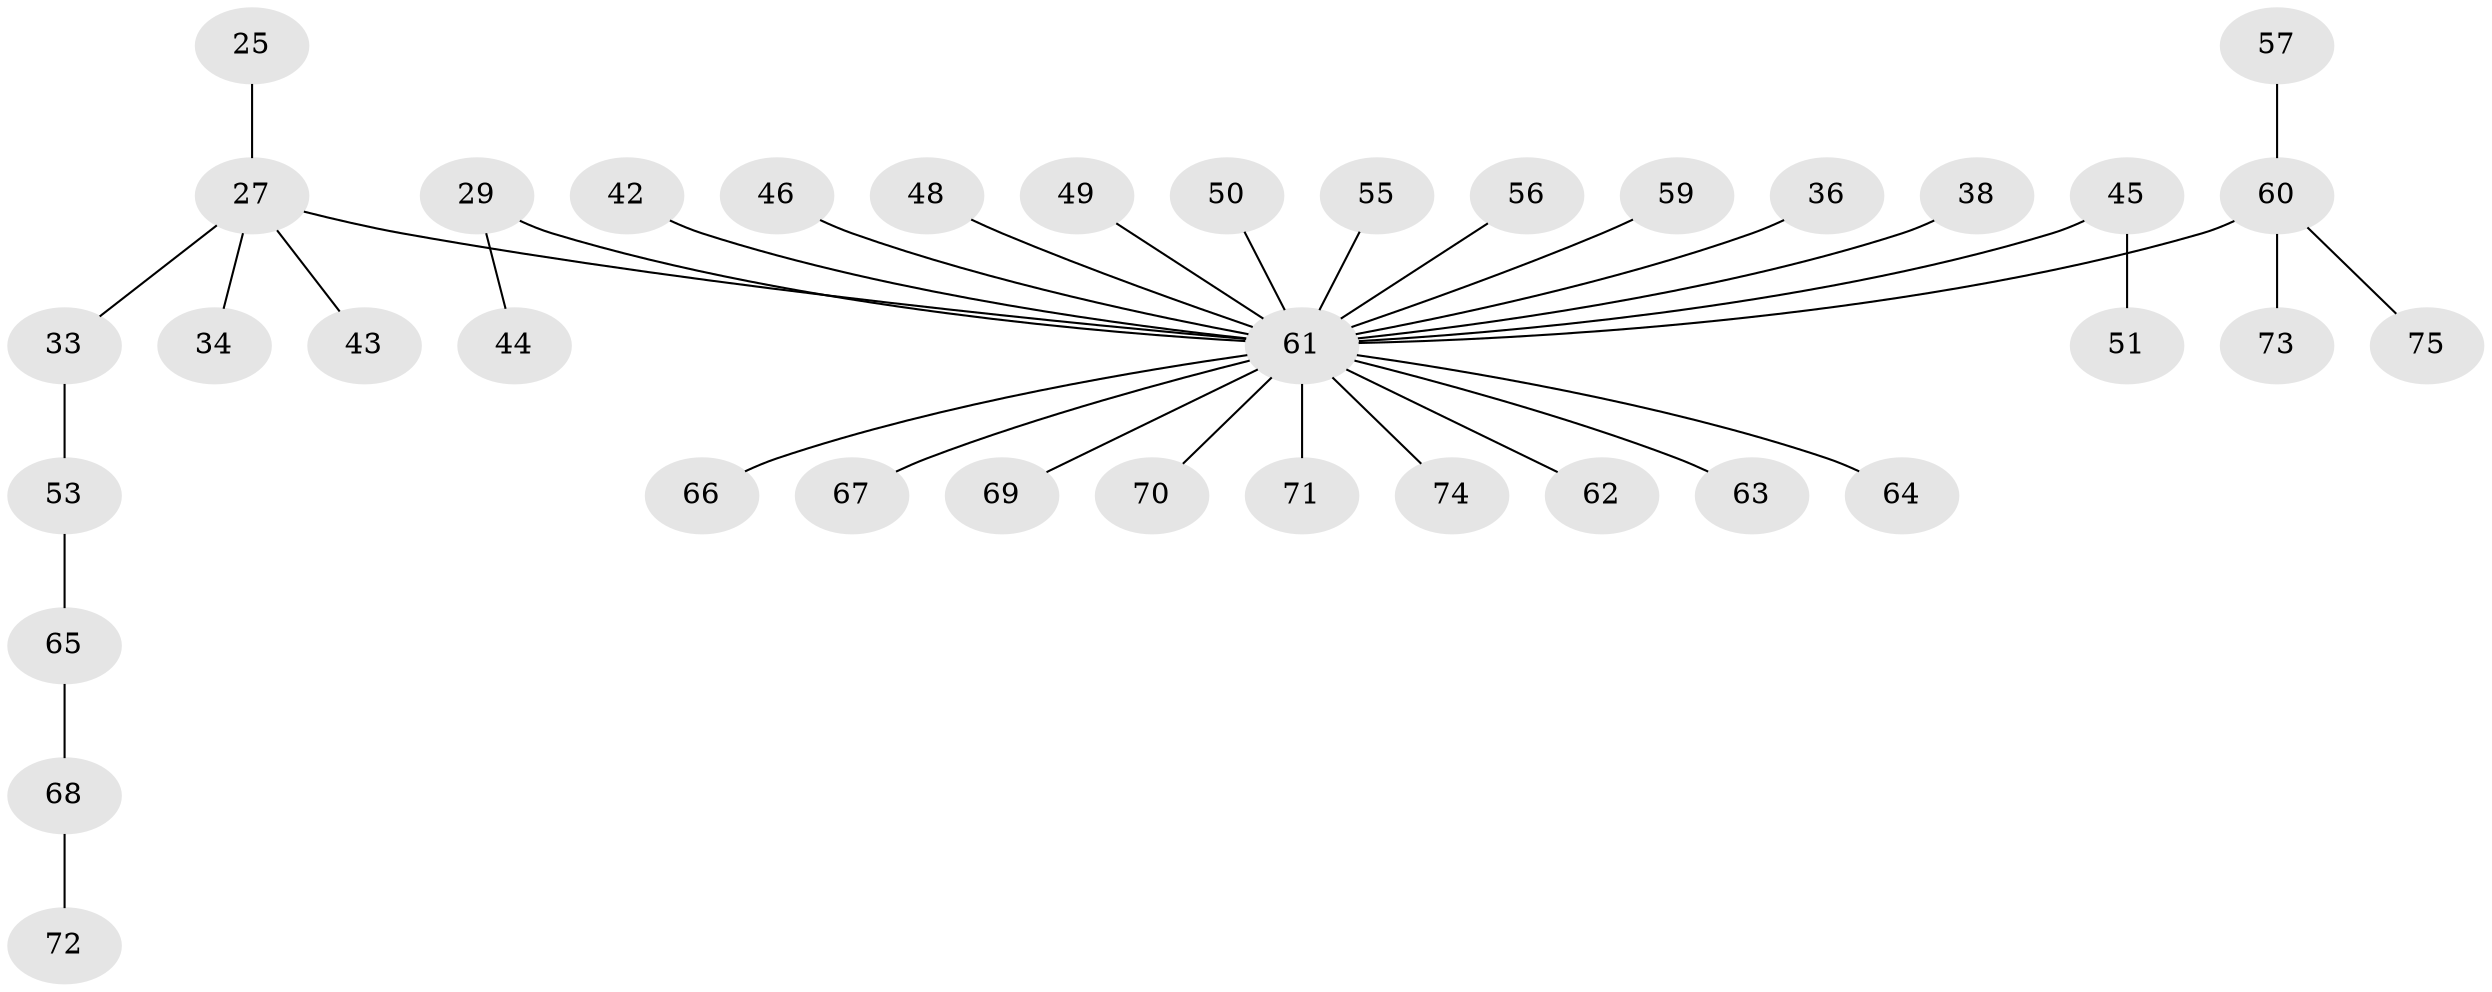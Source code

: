 // original degree distribution, {8: 0.013333333333333334, 2: 0.29333333333333333, 5: 0.06666666666666667, 7: 0.013333333333333334, 3: 0.04, 4: 0.05333333333333334, 1: 0.52}
// Generated by graph-tools (version 1.1) at 2025/55/03/04/25 21:55:48]
// undirected, 37 vertices, 36 edges
graph export_dot {
graph [start="1"]
  node [color=gray90,style=filled];
  25;
  27 [super="+15"];
  29 [super="+24"];
  33;
  34;
  36;
  38;
  42;
  43;
  44;
  45;
  46;
  48;
  49;
  50;
  51;
  53;
  55;
  56;
  57;
  59;
  60 [super="+5+18"];
  61 [super="+58+54+52+41+26+30+28"];
  62;
  63;
  64;
  65;
  66;
  67;
  68;
  69;
  70;
  71;
  72;
  73;
  74;
  75;
  25 -- 27;
  27 -- 43;
  27 -- 33;
  27 -- 34;
  27 -- 61;
  29 -- 44;
  29 -- 61;
  33 -- 53;
  36 -- 61;
  38 -- 61;
  42 -- 61;
  45 -- 51;
  45 -- 61;
  46 -- 61;
  48 -- 61;
  49 -- 61;
  50 -- 61;
  53 -- 65;
  55 -- 61;
  56 -- 61;
  57 -- 60;
  59 -- 61;
  60 -- 73;
  60 -- 75;
  60 -- 61;
  61 -- 63;
  61 -- 64;
  61 -- 66;
  61 -- 67;
  61 -- 71;
  61 -- 62;
  61 -- 74;
  61 -- 70;
  61 -- 69;
  65 -- 68;
  68 -- 72;
}
